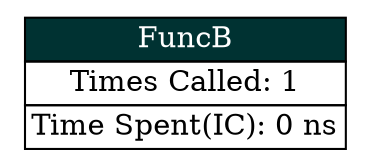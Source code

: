 digraph "7040"{
 rankdir = LR;
"0000020E387EFAB0"[
 shape = none
label = <<table border="0" cellspacing = "0">
<tr><td port="port1" border="1" bgcolor = "#003232"><font color="white">FuncB</font></td></tr>
<tr><td border="1">Times Called: 1</td></tr>
<tr><td border="1">Time Spent(IC): 0 ns</td></tr>
</table>>]


}
digraph "8152"{
 rankdir = LR;
"0000020E387EF750"[
 shape = none
label = <<table border="0" cellspacing = "0">
<tr><td port="port1" border="1" bgcolor = "#003232"><font color="white">main</font></td></tr>
<tr><td border="1">Times Called: 1</td></tr>
<tr><td border="1">Time Spent(IC): 7056 ns</td></tr>
<tr><td border="1">Time Spent(EC): 3207 ns</td></tr>
</table>>]
"0000020E387EF7B0"[
 shape = none
label = <<table border="0" cellspacing = "0">
<tr><td port="port1" border="1" bgcolor = "#003232"><font color="white">FuncA</font></td></tr>
<tr><td border="1">Times Called: 1</td></tr>
<tr><td border="1">Time Spent(IC): 0 ns 0 % of parents.</td></tr>
</table>>]

"0000020E387EF750":port1 -> "0000020E387EF7B0":port1
"0000020E387EF8D0"[
 shape = none
label = <<table border="0" cellspacing = "0">
<tr><td port="port1" border="1" bgcolor = "#513216"><font color="white">FuncC</font></td></tr>
<tr><td border="1">Times Called: 1</td></tr>
<tr><td border="1">Time Spent(IC): 3849 ns 54.5493 % of parents.</td></tr>
<tr><td border="1">Time Spent(EC): 3849 ns</td></tr>
</table>>]
"0000020E387EF930"[
 shape = none
label = <<table border="0" cellspacing = "0">
<tr><td port="port1" border="1" bgcolor = "#003232"><font color="white">FuncA</font></td></tr>
<tr><td border="1">Times Called: 1</td></tr>
<tr><td border="1">Time Spent(IC): 0 ns 0 % of parents.</td></tr>
</table>>]

"0000020E387EF8D0":port1 -> "0000020E387EF930":port1
"0000020E387EF990"[
 shape = none
label = <<table border="0" cellspacing = "0">
<tr><td port="port1" border="1" bgcolor = "#003232"><font color="white">FuncB</font></td></tr>
<tr><td border="1">Times Called: 10</td></tr>
<tr><td border="1">Time Spent(IC): 0 ns 0 % of parents.</td></tr>
</table>>]

"0000020E387EF8D0":port1 -> "0000020E387EF990":port1

"0000020E387EF750":port1 -> "0000020E387EF8D0":port1
"0000020E387EFB10"[
 shape = none
label = <<table border="0" cellspacing = "0">
<tr><td port="port1" border="1" bgcolor = "#003232"><font color="white">test</font></td></tr>
<tr><td border="1">Times Called: 1</td></tr>
<tr><td border="1">Time Spent(IC): 0 ns 0 % of parents.</td></tr>
</table>>]

"0000020E387EF750":port1 -> "0000020E387EFB10":port1


}
